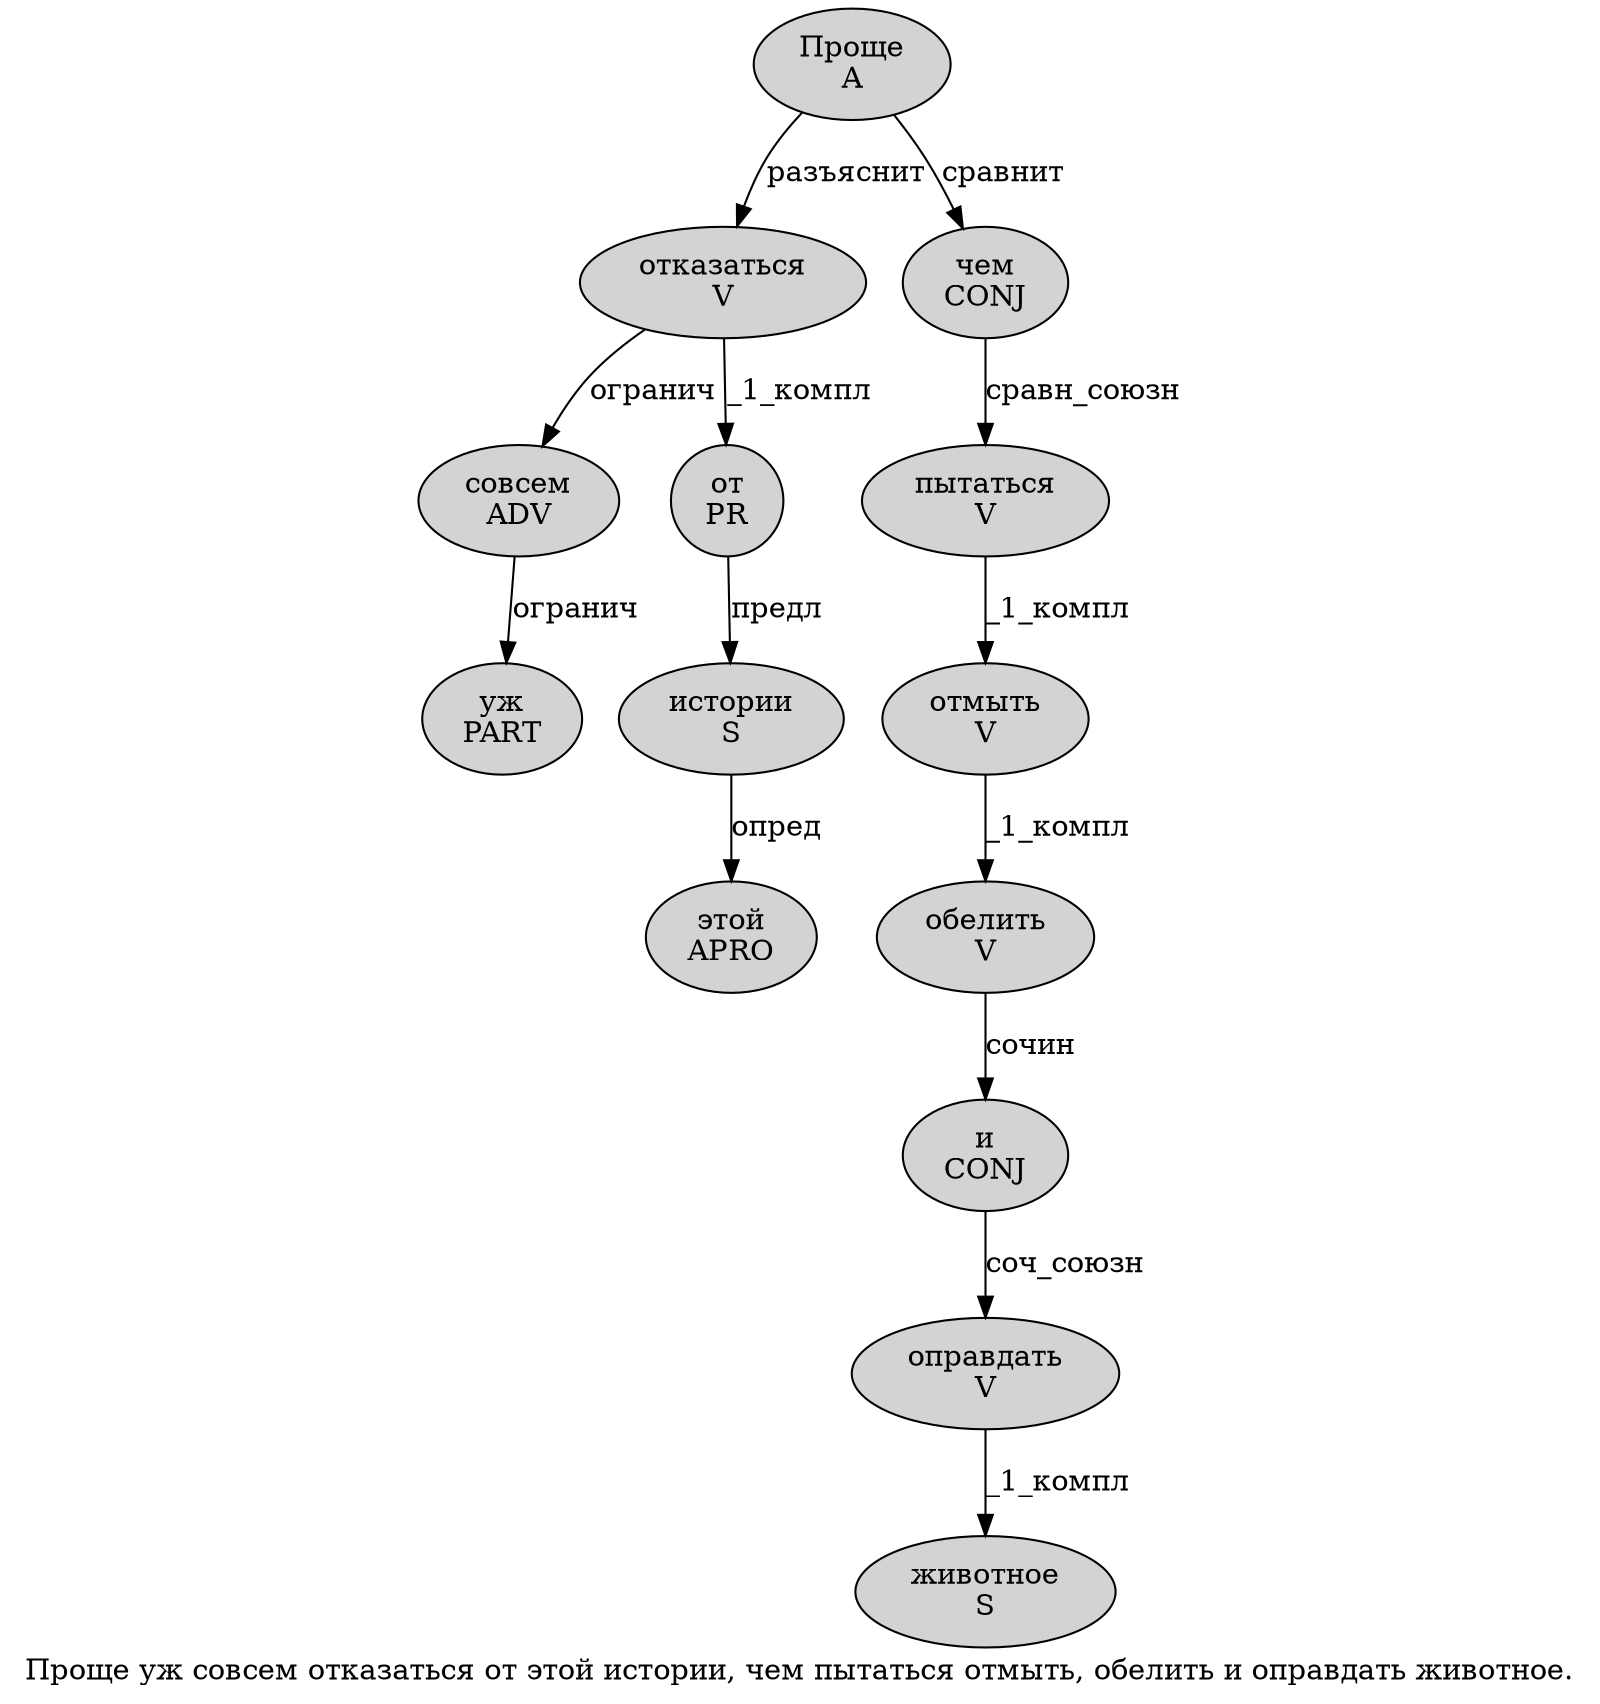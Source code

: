 digraph SENTENCE_3812 {
	graph [label="Проще уж совсем отказаться от этой истории, чем пытаться отмыть, обелить и оправдать животное."]
	node [style=filled]
		0 [label="Проще
A" color="" fillcolor=lightgray penwidth=1 shape=ellipse]
		1 [label="уж
PART" color="" fillcolor=lightgray penwidth=1 shape=ellipse]
		2 [label="совсем
ADV" color="" fillcolor=lightgray penwidth=1 shape=ellipse]
		3 [label="отказаться
V" color="" fillcolor=lightgray penwidth=1 shape=ellipse]
		4 [label="от
PR" color="" fillcolor=lightgray penwidth=1 shape=ellipse]
		5 [label="этой
APRO" color="" fillcolor=lightgray penwidth=1 shape=ellipse]
		6 [label="истории
S" color="" fillcolor=lightgray penwidth=1 shape=ellipse]
		8 [label="чем
CONJ" color="" fillcolor=lightgray penwidth=1 shape=ellipse]
		9 [label="пытаться
V" color="" fillcolor=lightgray penwidth=1 shape=ellipse]
		10 [label="отмыть
V" color="" fillcolor=lightgray penwidth=1 shape=ellipse]
		12 [label="обелить
V" color="" fillcolor=lightgray penwidth=1 shape=ellipse]
		13 [label="и
CONJ" color="" fillcolor=lightgray penwidth=1 shape=ellipse]
		14 [label="оправдать
V" color="" fillcolor=lightgray penwidth=1 shape=ellipse]
		15 [label="животное
S" color="" fillcolor=lightgray penwidth=1 shape=ellipse]
			4 -> 6 [label="предл"]
			9 -> 10 [label="_1_компл"]
			10 -> 12 [label="_1_компл"]
			13 -> 14 [label="соч_союзн"]
			8 -> 9 [label="сравн_союзн"]
			0 -> 3 [label="разъяснит"]
			0 -> 8 [label="сравнит"]
			12 -> 13 [label="сочин"]
			14 -> 15 [label="_1_компл"]
			6 -> 5 [label="опред"]
			2 -> 1 [label="огранич"]
			3 -> 2 [label="огранич"]
			3 -> 4 [label="_1_компл"]
}